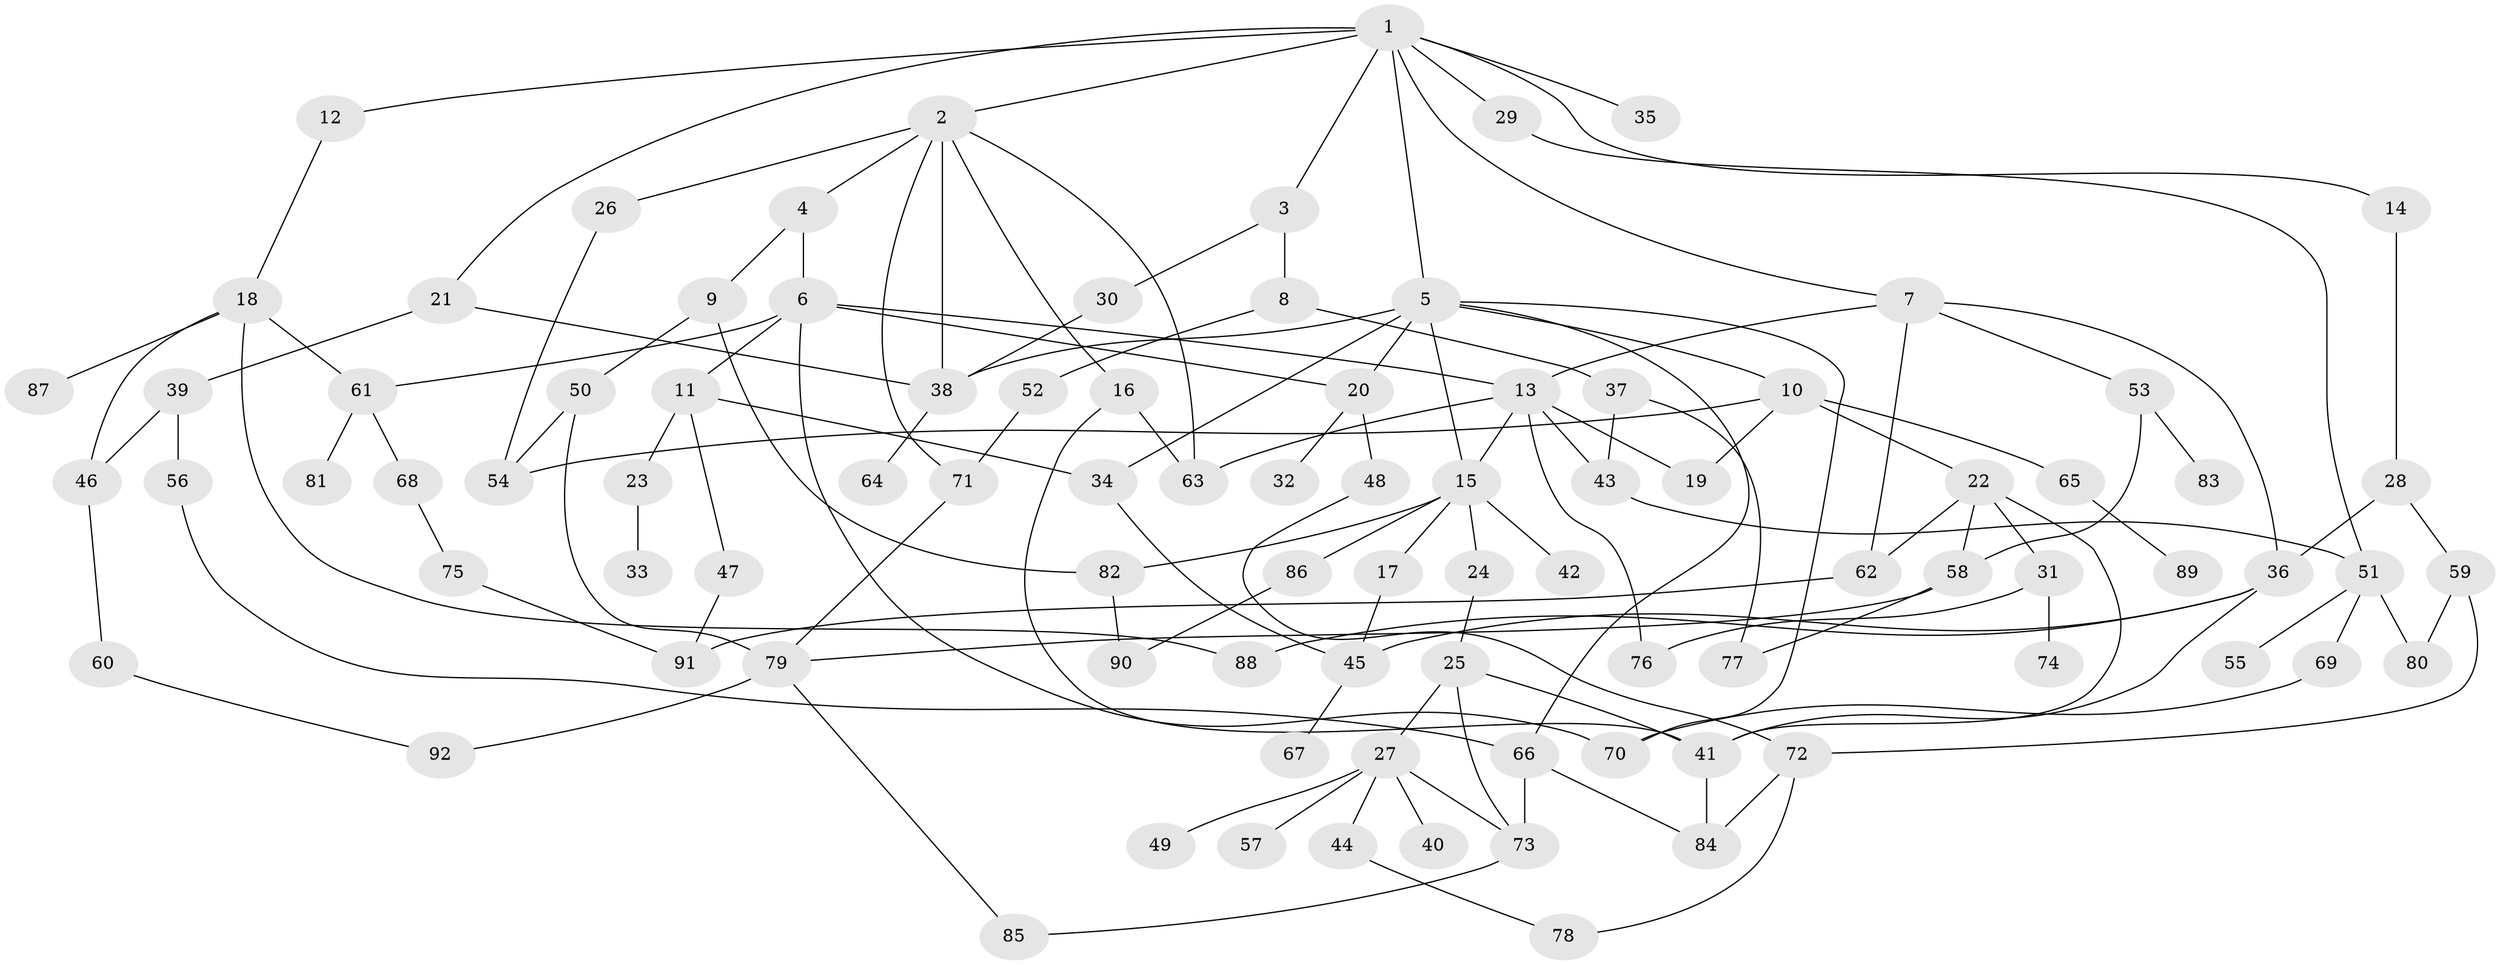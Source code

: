 // coarse degree distribution, {8: 0.03125, 7: 0.046875, 4: 0.125, 3: 0.15625, 10: 0.015625, 6: 0.109375, 5: 0.046875, 2: 0.28125, 1: 0.1875}
// Generated by graph-tools (version 1.1) at 2025/23/03/03/25 07:23:34]
// undirected, 92 vertices, 137 edges
graph export_dot {
graph [start="1"]
  node [color=gray90,style=filled];
  1;
  2;
  3;
  4;
  5;
  6;
  7;
  8;
  9;
  10;
  11;
  12;
  13;
  14;
  15;
  16;
  17;
  18;
  19;
  20;
  21;
  22;
  23;
  24;
  25;
  26;
  27;
  28;
  29;
  30;
  31;
  32;
  33;
  34;
  35;
  36;
  37;
  38;
  39;
  40;
  41;
  42;
  43;
  44;
  45;
  46;
  47;
  48;
  49;
  50;
  51;
  52;
  53;
  54;
  55;
  56;
  57;
  58;
  59;
  60;
  61;
  62;
  63;
  64;
  65;
  66;
  67;
  68;
  69;
  70;
  71;
  72;
  73;
  74;
  75;
  76;
  77;
  78;
  79;
  80;
  81;
  82;
  83;
  84;
  85;
  86;
  87;
  88;
  89;
  90;
  91;
  92;
  1 -- 2;
  1 -- 3;
  1 -- 5;
  1 -- 7;
  1 -- 12;
  1 -- 14;
  1 -- 21;
  1 -- 29;
  1 -- 35;
  2 -- 4;
  2 -- 16;
  2 -- 26;
  2 -- 71;
  2 -- 38;
  2 -- 63;
  3 -- 8;
  3 -- 30;
  4 -- 6;
  4 -- 9;
  5 -- 10;
  5 -- 34;
  5 -- 70;
  5 -- 38;
  5 -- 20;
  5 -- 66;
  5 -- 15;
  6 -- 11;
  6 -- 13;
  6 -- 20;
  6 -- 61;
  6 -- 70;
  7 -- 36;
  7 -- 53;
  7 -- 62;
  7 -- 13;
  8 -- 37;
  8 -- 52;
  9 -- 50;
  9 -- 82;
  10 -- 22;
  10 -- 65;
  10 -- 19;
  10 -- 54;
  11 -- 23;
  11 -- 47;
  11 -- 34;
  12 -- 18;
  13 -- 15;
  13 -- 19;
  13 -- 63;
  13 -- 76;
  13 -- 43;
  14 -- 28;
  15 -- 17;
  15 -- 24;
  15 -- 42;
  15 -- 82;
  15 -- 86;
  16 -- 63;
  16 -- 41;
  17 -- 45;
  18 -- 61;
  18 -- 87;
  18 -- 88;
  18 -- 46;
  20 -- 32;
  20 -- 48;
  21 -- 39;
  21 -- 38;
  22 -- 31;
  22 -- 58;
  22 -- 41;
  22 -- 62;
  23 -- 33;
  24 -- 25;
  25 -- 27;
  25 -- 73;
  25 -- 41;
  26 -- 54;
  27 -- 40;
  27 -- 44;
  27 -- 49;
  27 -- 57;
  27 -- 73;
  28 -- 59;
  28 -- 36;
  29 -- 51;
  30 -- 38;
  31 -- 74;
  31 -- 76;
  34 -- 45;
  36 -- 41;
  36 -- 45;
  36 -- 88;
  37 -- 43;
  37 -- 77;
  38 -- 64;
  39 -- 46;
  39 -- 56;
  41 -- 84;
  43 -- 51;
  44 -- 78;
  45 -- 67;
  46 -- 60;
  47 -- 91;
  48 -- 72;
  50 -- 79;
  50 -- 54;
  51 -- 55;
  51 -- 69;
  51 -- 80;
  52 -- 71;
  53 -- 83;
  53 -- 58;
  56 -- 66;
  58 -- 79;
  58 -- 77;
  59 -- 72;
  59 -- 80;
  60 -- 92;
  61 -- 68;
  61 -- 81;
  62 -- 91;
  65 -- 89;
  66 -- 84;
  66 -- 73;
  68 -- 75;
  69 -- 70;
  71 -- 79;
  72 -- 78;
  72 -- 84;
  73 -- 85;
  75 -- 91;
  79 -- 85;
  79 -- 92;
  82 -- 90;
  86 -- 90;
}
